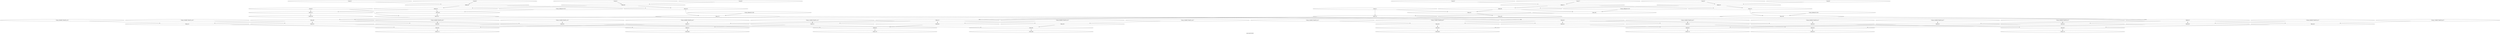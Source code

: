 /*
{
    "ALU" : ["FADD", "FMUL"],
    "MEMPORT" : ["input", "output"],
    "Constant" : ["const"],
    "Any2Pins" : "inPinA,inPinB"
}
*/

strict digraph "omp.inner.for.body" {
label="omp.inner.for.body";
Load_0 [data=in_re, label="{Load_0}", opcode=INPUT, width=32];
Load_1 [data=in_im, label="{Load_1}", opcode=INPUT, width=32];
Load_2 [data=in_re, label="{Load_2}", opcode=INPUT, width=32];
Load_3 [data=in_im, label="{Load_3}", opcode=INPUT, width=32];
Load_4 [data=in_re, label="{Load_4}", opcode=INPUT, width=32];
Load_5 [data=in_im, label="{Load_5}", opcode=INPUT, width=32];
Load_6 [data=in_re, label="{Load_6}", opcode=INPUT, width=32];
Load_7 [data=in_im, label="{Load_7}", opcode=INPUT, width=32];
Load_8 [data=in_re, label="{Load_8}", opcode=INPUT, width=32];
Load_9 [data=in_im, label="{Load_9}", opcode=INPUT, width=32];
fadd_21 [label="{fadd_21}", opcode=FADD, width=32];
fsub_20 [label="{fsub_20}", opcode=FADD, width=32];
fadd_23 [label="{fadd_23}", opcode=FADD, width=32];
fsub_22 [label="{fsub_22}", opcode=FADD, width=32];
fadd_24 [label="{fadd_24}", opcode=FADD, width=32];
fadd_25 [label="{fadd_25}", opcode=FADD, width=32];
fadd_26 [label="{fadd_26}", opcode=FADD, width=32];
fadd_27 [label="{fadd_27}", opcode=FADD, width=32];
Store_50 [data=out_re, label="{Store_50}", opcode=OUTPUT, width=32];
fsub_48 [label="{fsub_48}", opcode=FADD, width=32];
fadd_49 [label="{fadd_49}", opcode=FADD, width=32];
Store_53 [data=out_im, label="{Store_53}", opcode=OUTPUT, width=32];
fsub_51 [label="{fsub_51}", opcode=FADD, width=32];
fadd_52 [label="{fadd_52}", opcode=FADD, width=32];
fsub_55 [label="{fsub_55}", opcode=FADD, width=32];
fadd_54 [label="{fadd_54}", opcode=FADD, width=32];
fsub_57 [label="{fsub_57}", opcode=FADD, width=32];
fadd_56 [label="{fadd_56}", opcode=FADD, width=32];
fmul_36 [label="{fmul_36}", opcode=FMUL, width=32];
fmul_41 [label="{fmul_41}", opcode=FMUL, width=32];
fmul_35 [label="{fmul_35}", opcode=FMUL, width=32];
fmul_30 [label="{fmul_30}", opcode=FMUL, width=32];
fmul_33 [label="{fmul_33}", opcode=FMUL, width=32];
fmul_28 [label="{fmul_28}", opcode=FMUL, width=32];
fmul_42 [label="{fmul_42}", opcode=FMUL, width=32];
fmul_45 [label="{fmul_45}", opcode=FMUL, width=32];
fmul_40 [label="{fmul_40}", opcode=FMUL, width=32];
fmul_37 [label="{fmul_37}", opcode=FMUL, width=32];
fmul_31 [label="{fmul_31}", opcode=FMUL, width=32];
fmul_34 [label="{fmul_34}", opcode=FMUL, width=32];
fmul_29 [label="{fmul_29}", opcode=FMUL, width=32];
fmul_32 [label="{fmul_32}", opcode=FMUL, width=32];
fmul_44 [label="{fmul_44}", opcode=FMUL, width=32];
fmul_43 [label="{fmul_43}", opcode=FMUL, width=32];
fmul_47 [label="{fmul_47}", opcode=FMUL, width=32];
fmul_39 [label="{fmul_39}", opcode=FMUL, width=32];
fmul_46 [label="{fmul_46}", opcode=FMUL, width=32];
fmul_38 [label="{fmul_38}", opcode=FMUL, width=32];
fadd_62 [label="{fadd_62}", opcode=FADD, width=32];
fsub_63 [label="{fsub_63}", opcode=FADD, width=32];
fadd_61 [label="{fadd_61}", opcode=FADD, width=32];
fsub_60 [label="{fsub_60}", opcode=FADD, width=32];
fadd_59 [label="{fadd_59}", opcode=FADD, width=32];
fsub_58 [label="{fsub_58}", opcode=FADD, width=32];
fadd_64 [label="{fadd_64}", opcode=FADD, width=32];
fsub_65 [label="{fsub_65}", opcode=FADD, width=32];
Store_70 [data=out_im, label="{Store_70}", opcode=OUTPUT, width=32];
Store_71 [data=out_re, label="{Store_71}", opcode=OUTPUT, width=32];
Store_69 [data=out_im, label="{Store_69}", opcode=OUTPUT, width=32];
Store_68 [data=out_re, label="{Store_68}", opcode=OUTPUT, width=32];
Store_67 [data=out_im, label="{Store_67}", opcode=OUTPUT, width=32];
Store_66 [data=out_re, label="{Store_66}", opcode=OUTPUT, width=32];
Store_72 [data=out_im, label="{Store_72}", opcode=OUTPUT, width=32];
Store_73 [data=out_re, label="{Store_73}", opcode=OUTPUT, width=32];
Const_75 [constVal="1", int64="0", label="{Const_10|int64=\"data(W3_re)\"}", opcode=CONST, width=32];
Const_76 [constVal="1", int64="0", label="{Const_10|int64=\"data(W3_re)\"}", opcode=CONST, width=32];
Const_77 [constVal="1", int64="0", label="{Const_11|int64=\"data(W1_re)\"}", opcode=CONST, width=32];
Const_78 [constVal="1", int64="0", label="{Const_11|int64=\"data(W1_re)\"}", opcode=CONST, width=32];
Const_79 [constVal="1", int64="0", label="{Const_12|int64=\"data(W3_im)\"}", opcode=CONST, width=32];
Const_80 [constVal="1", int64="0", label="{Const_12|int64=\"data(W3_im)\"}", opcode=CONST, width=32];
Const_81 [constVal="1", int64="0", label="{Const_13|int64=\"data(W1_im)\"}", opcode=CONST, width=32];
Const_82 [constVal="1", int64="0", label="{Const_13|int64=\"data(W1_im)\"}", opcode=CONST, width=32];
Const_83 [constVal="1", int64="0", label="{Const_14|int64=\"data(W2_im)\"}", opcode=CONST, width=32];
Const_84 [constVal="1", int64="0", label="{Const_14|int64=\"data(W2_im)\"}", opcode=CONST, width=32];
Const_85 [constVal="1", float32="0.25", label="{Const_15|float32=0.25}", opcode=CONST, width=32];
Const_86 [constVal="1", float32="0.25", label="{Const_15|float32=0.25}", opcode=CONST, width=32];
Const_87 [constVal="1", int64="0", label="{Const_16|int64=\"data(W2_re)\"}", opcode=CONST, width=32];
Const_88 [constVal="1", int64="0", label="{Const_16|int64=\"data(W2_re)\"}", opcode=CONST, width=32];
Const_89 [constVal="1", int64="0", label="{Const_17|int64=\"data(W0_im)\"}", opcode=CONST, width=32];
Const_90 [constVal="1", int64="0", label="{Const_17|int64=\"data(W0_im)\"}", opcode=CONST, width=32];
Const_91 [constVal="1", int64="0", label="{Const_18|int64=\"data(W0_re)\"}", opcode=CONST, width=32];
Const_92 [constVal="1", int64="0", label="{Const_18|int64=\"data(W0_re)\"}", opcode=CONST, width=32];
Const_93 [constVal="1", float32="0.56", label="{Const_19|float32=0.56}", opcode=CONST, width=32];
Const_94 [constVal="1", float32="0.56", label="{Const_19|float32=0.56}", opcode=CONST, width=32];
Load_0 -> fsub_20  [driver=outPinA, load=Any2Pins];
Load_0 -> fadd_21  [driver=outPinA, load=Any2Pins];
Load_1 -> fsub_22  [driver=outPinA, load=Any2Pins];
Load_1 -> fadd_23  [driver=outPinA, load=Any2Pins];
Load_2 -> fadd_24  [driver=outPinA, load=Any2Pins];
Load_3 -> fadd_25  [driver=outPinA, load=Any2Pins];
Load_4 -> fadd_26  [driver=outPinA, load=Any2Pins];
Load_5 -> fadd_27  [driver=outPinA, load=Any2Pins];
Load_6 -> fadd_26  [driver=outPinA, load=Any2Pins];
Load_7 -> fadd_27  [driver=outPinA, load=Any2Pins];
Load_8 -> fadd_24  [driver=outPinA, load=Any2Pins];
Load_9 -> fadd_25  [driver=outPinA, load=Any2Pins];
fadd_21 -> Store_50  [driver=outPinA, load=Any2Pins];
fsub_20 -> fsub_48  [driver=outPinA, load=Any2Pins];
fsub_20 -> fadd_49  [driver=outPinA, load=Any2Pins];
fadd_23 -> Store_53  [driver=outPinA, load=Any2Pins];
fsub_22 -> fsub_51  [driver=outPinA, load=Any2Pins];
fsub_22 -> fadd_52  [driver=outPinA, load=Any2Pins];
fadd_24 -> fadd_54  [driver=outPinA, load=Any2Pins];
fadd_24 -> fsub_55  [driver=outPinA, load=Any2Pins];
fadd_25 -> fadd_56  [driver=outPinA, load=Any2Pins];
fadd_25 -> fsub_57  [driver=outPinA, load=Any2Pins];
fadd_26 -> fadd_54  [driver=outPinA, load=Any2Pins];
fadd_26 -> fsub_55  [driver=outPinA, load=Any2Pins];
fadd_27 -> fadd_56  [driver=outPinA, load=Any2Pins];
fadd_27 -> fsub_57  [driver=outPinA, load=Any2Pins];
fsub_48 -> fmul_30  [driver=outPinA, load=Any2Pins];
fsub_48 -> fmul_36  [driver=outPinA, load=Any2Pins];
fsub_48 -> fmul_41  [driver=outPinA, load=Any2Pins];
fsub_48 -> fmul_35  [driver=outPinA, load=Any2Pins];
fadd_49 -> fmul_28  [driver=outPinA, load=Any2Pins];
fadd_49 -> fmul_42  [driver=outPinA, load=Any2Pins];
fadd_49 -> fmul_45  [driver=outPinA, load=Any2Pins];
fadd_49 -> fmul_33  [driver=outPinA, load=Any2Pins];
fsub_51 -> fmul_34  [driver=outPinA, load=Any2Pins];
fsub_51 -> fmul_40  [driver=outPinA, load=Any2Pins];
fsub_51 -> fmul_37  [driver=outPinA, load=Any2Pins];
fsub_51 -> fmul_31  [driver=outPinA, load=Any2Pins];
fadd_52 -> fmul_32  [driver=outPinA, load=Any2Pins];
fadd_52 -> fmul_44  [driver=outPinA, load=Any2Pins];
fadd_52 -> fmul_43  [driver=outPinA, load=Any2Pins];
fadd_52 -> fmul_29  [driver=outPinA, load=Any2Pins];
fsub_55 -> fmul_47  [driver=outPinA, load=Any2Pins];
fadd_54 -> fmul_39  [driver=outPinA, load=Any2Pins];
fadd_54 -> fadd_21  [driver=outPinA, load=Any2Pins];
fsub_57 -> fmul_46  [driver=outPinA, load=Any2Pins];
fadd_56 -> fmul_38  [driver=outPinA, load=Any2Pins];
fadd_56 -> fadd_23  [driver=outPinA, load=Any2Pins];
fmul_36 -> fadd_62  [driver=outPinA, load=Any2Pins];
fmul_41 -> fsub_63  [driver=outPinA, load=Any2Pins];
fmul_35 -> fadd_61  [driver=outPinA, load=Any2Pins];
fmul_30 -> fsub_60  [driver=outPinA, load=Any2Pins];
fmul_33 -> fadd_59  [driver=outPinA, load=Any2Pins];
fmul_28 -> fsub_58  [driver=outPinA, load=Any2Pins];
fmul_42 -> fadd_64  [driver=outPinA, load=Any2Pins];
fmul_45 -> fsub_65  [driver=outPinA, load=Any2Pins];
fmul_40 -> fadd_62  [driver=outPinA, load=Any2Pins];
fmul_37 -> fsub_63  [driver=outPinA, load=Any2Pins];
fmul_31 -> fadd_61  [driver=outPinA, load=Any2Pins];
fmul_34 -> fsub_60  [driver=outPinA, load=Any2Pins];
fmul_29 -> fadd_59  [driver=outPinA, load=Any2Pins];
fmul_32 -> fsub_58  [driver=outPinA, load=Any2Pins];
fmul_44 -> fadd_64  [driver=outPinA, load=Any2Pins];
fmul_43 -> fsub_65  [driver=outPinA, load=Any2Pins];
fmul_47 -> fsub_48  [driver=outPinA, load=Any2Pins];
fmul_47 -> fadd_49  [driver=outPinA, load=Any2Pins];
fmul_39 -> fsub_20  [driver=outPinA, load=Any2Pins];
fmul_46 -> fsub_51  [driver=outPinA, load=Any2Pins];
fmul_46 -> fadd_52  [driver=outPinA, load=Any2Pins];
fmul_38 -> fsub_22  [driver=outPinA, load=Any2Pins];
fadd_62 -> Store_70  [driver=outPinA, load=Any2Pins];
fsub_63 -> Store_71  [driver=outPinA, load=Any2Pins];
fadd_61 -> Store_69  [driver=outPinA, load=Any2Pins];
fsub_60 -> Store_68  [driver=outPinA, load=Any2Pins];
fadd_59 -> Store_67  [driver=outPinA, load=Any2Pins];
fsub_58 -> Store_66  [driver=outPinA, load=Any2Pins];
fadd_64 -> Store_72  [driver=outPinA, load=Any2Pins];
fsub_65 -> Store_73  [driver=outPinA, load=Any2Pins];
Const_75 -> fmul_28  [driver=outPinA, load=Any2Pins];
Const_76 -> fmul_29  [driver=outPinA, load=Any2Pins];
Const_77 -> fmul_30  [driver=outPinA, load=Any2Pins];
Const_78 -> fmul_31  [driver=outPinA, load=Any2Pins];
Const_79 -> fmul_32  [driver=outPinA, load=Any2Pins];
Const_80 -> fmul_33  [driver=outPinA, load=Any2Pins];
Const_81 -> fmul_34  [driver=outPinA, load=Any2Pins];
Const_82 -> fmul_35  [driver=outPinA, load=Any2Pins];
Const_83 -> fmul_36  [driver=outPinA, load=Any2Pins];
Const_84 -> fmul_37  [driver=outPinA, load=Any2Pins];
Const_85 -> fmul_38  [driver=outPinA, load=Any2Pins];
Const_86 -> fmul_39  [driver=outPinA, load=Any2Pins];
Const_87 -> fmul_40  [driver=outPinA, load=Any2Pins];
Const_88 -> fmul_41  [driver=outPinA, load=Any2Pins];
Const_89 -> fmul_42  [driver=outPinA, load=Any2Pins];
Const_90 -> fmul_43  [driver=outPinA, load=Any2Pins];
Const_91 -> fmul_44  [driver=outPinA, load=Any2Pins];
Const_92 -> fmul_45  [driver=outPinA, load=Any2Pins];
Const_93 -> fmul_46  [driver=outPinA, load=Any2Pins];
Const_94 -> fmul_47  [driver=outPinA, load=Any2Pins];
}
